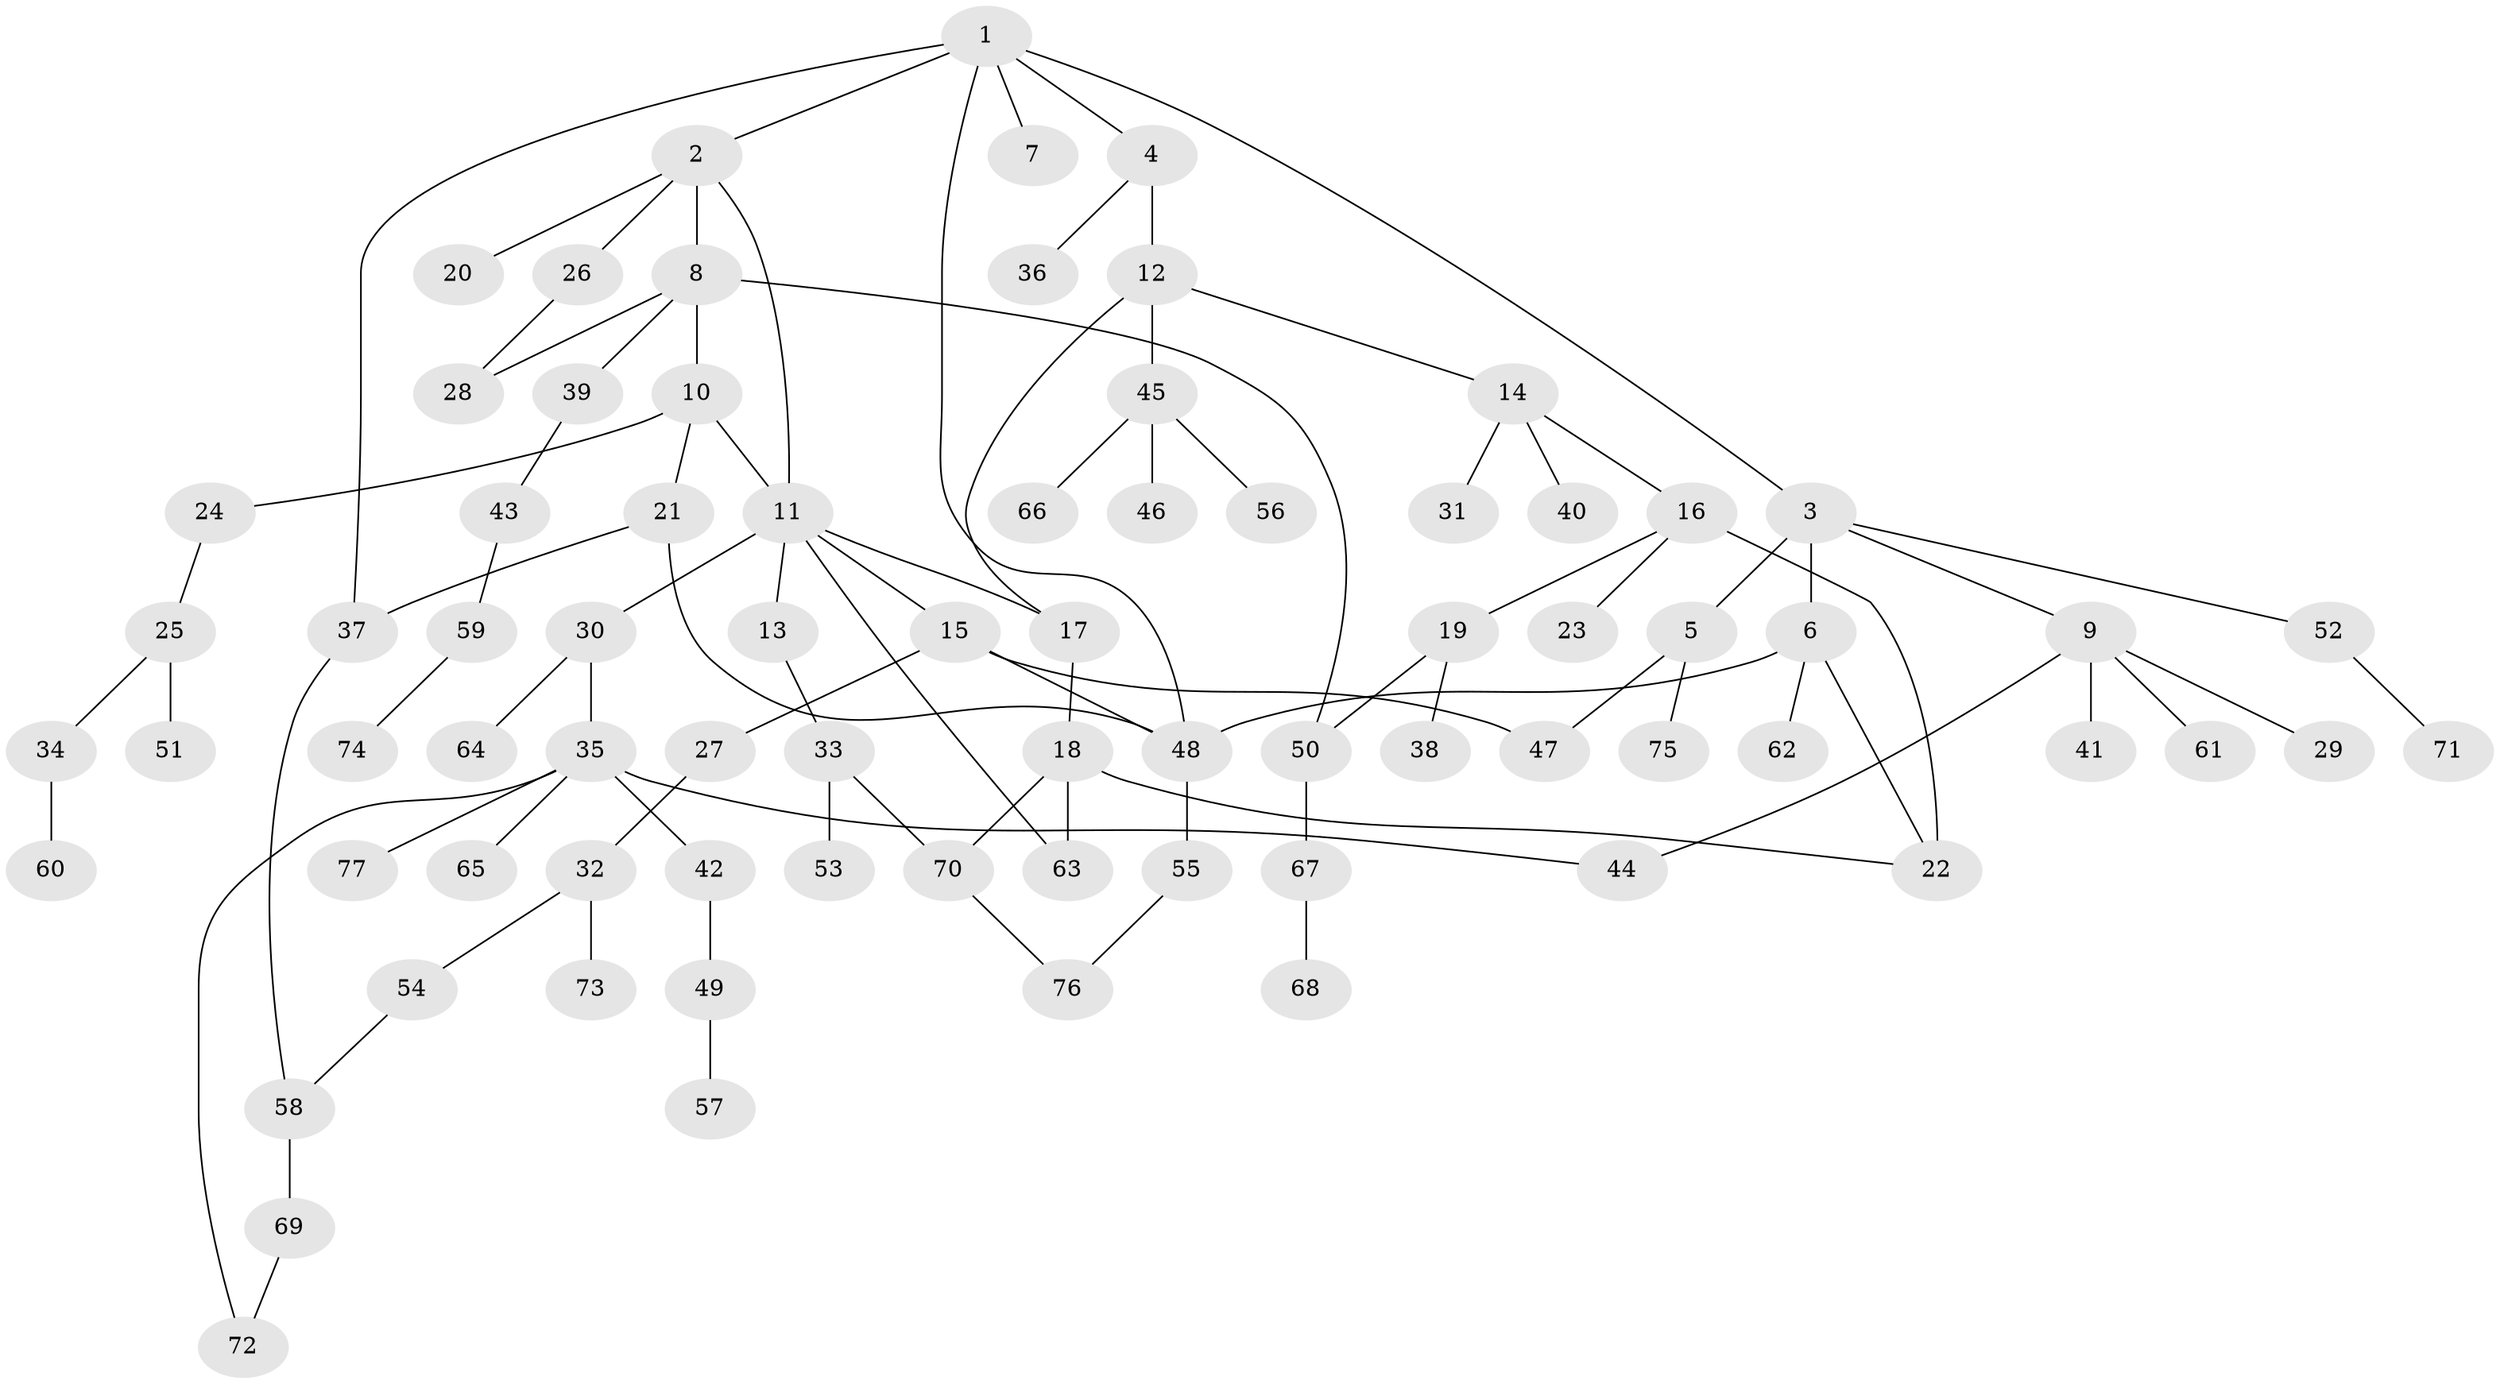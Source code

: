 // coarse degree distribution, {6: 0.043478260869565216, 1: 0.391304347826087, 4: 0.10869565217391304, 5: 0.043478260869565216, 3: 0.021739130434782608, 2: 0.34782608695652173, 8: 0.021739130434782608, 9: 0.021739130434782608}
// Generated by graph-tools (version 1.1) at 2025/45/03/04/25 21:45:33]
// undirected, 77 vertices, 93 edges
graph export_dot {
graph [start="1"]
  node [color=gray90,style=filled];
  1;
  2;
  3;
  4;
  5;
  6;
  7;
  8;
  9;
  10;
  11;
  12;
  13;
  14;
  15;
  16;
  17;
  18;
  19;
  20;
  21;
  22;
  23;
  24;
  25;
  26;
  27;
  28;
  29;
  30;
  31;
  32;
  33;
  34;
  35;
  36;
  37;
  38;
  39;
  40;
  41;
  42;
  43;
  44;
  45;
  46;
  47;
  48;
  49;
  50;
  51;
  52;
  53;
  54;
  55;
  56;
  57;
  58;
  59;
  60;
  61;
  62;
  63;
  64;
  65;
  66;
  67;
  68;
  69;
  70;
  71;
  72;
  73;
  74;
  75;
  76;
  77;
  1 -- 2;
  1 -- 3;
  1 -- 4;
  1 -- 7;
  1 -- 48;
  1 -- 37;
  2 -- 8;
  2 -- 20;
  2 -- 26;
  2 -- 11;
  3 -- 5;
  3 -- 6;
  3 -- 9;
  3 -- 52;
  4 -- 12;
  4 -- 36;
  5 -- 75;
  5 -- 47;
  6 -- 62;
  6 -- 48;
  6 -- 22;
  8 -- 10;
  8 -- 28;
  8 -- 39;
  8 -- 50;
  9 -- 29;
  9 -- 41;
  9 -- 61;
  9 -- 44;
  10 -- 11;
  10 -- 21;
  10 -- 24;
  11 -- 13;
  11 -- 15;
  11 -- 30;
  11 -- 63;
  11 -- 17;
  12 -- 14;
  12 -- 17;
  12 -- 45;
  13 -- 33;
  14 -- 16;
  14 -- 31;
  14 -- 40;
  15 -- 27;
  15 -- 47;
  15 -- 48;
  16 -- 19;
  16 -- 22;
  16 -- 23;
  17 -- 18;
  18 -- 63;
  18 -- 22;
  18 -- 70;
  19 -- 38;
  19 -- 50;
  21 -- 37;
  21 -- 48;
  24 -- 25;
  25 -- 34;
  25 -- 51;
  26 -- 28;
  27 -- 32;
  30 -- 35;
  30 -- 64;
  32 -- 54;
  32 -- 73;
  33 -- 53;
  33 -- 70;
  34 -- 60;
  35 -- 42;
  35 -- 44;
  35 -- 65;
  35 -- 72;
  35 -- 77;
  37 -- 58;
  39 -- 43;
  42 -- 49;
  43 -- 59;
  45 -- 46;
  45 -- 56;
  45 -- 66;
  48 -- 55;
  49 -- 57;
  50 -- 67;
  52 -- 71;
  54 -- 58;
  55 -- 76;
  58 -- 69;
  59 -- 74;
  67 -- 68;
  69 -- 72;
  70 -- 76;
}
